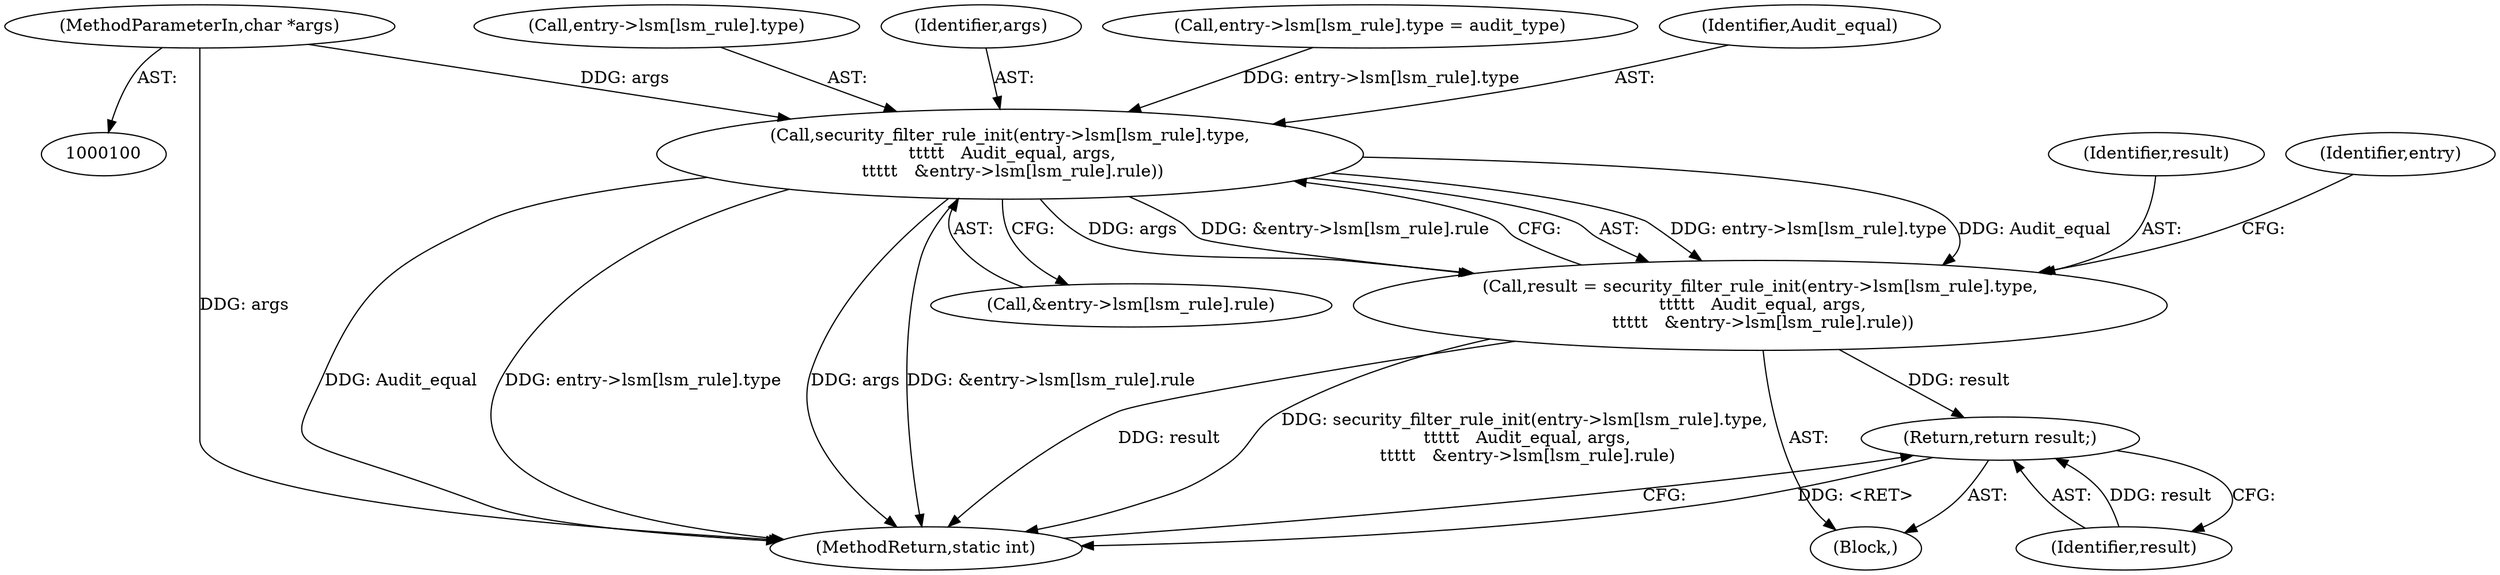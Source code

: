 digraph "0_linux_867c20265459d30a01b021a9c1e81fb4c5832aa9@pointer" {
"1000102" [label="(MethodParameterIn,char *args)"];
"1000129" [label="(Call,security_filter_rule_init(entry->lsm[lsm_rule].type,\n \t\t\t\t\t   Audit_equal, args,\n \t\t\t\t\t   &entry->lsm[lsm_rule].rule))"];
"1000127" [label="(Call,result = security_filter_rule_init(entry->lsm[lsm_rule].type,\n \t\t\t\t\t   Audit_equal, args,\n \t\t\t\t\t   &entry->lsm[lsm_rule].rule))"];
"1000159" [label="(Return,return result;)"];
"1000137" [label="(Identifier,Audit_equal)"];
"1000152" [label="(Identifier,entry)"];
"1000130" [label="(Call,entry->lsm[lsm_rule].type)"];
"1000127" [label="(Call,result = security_filter_rule_init(entry->lsm[lsm_rule].type,\n \t\t\t\t\t   Audit_equal, args,\n \t\t\t\t\t   &entry->lsm[lsm_rule].rule))"];
"1000139" [label="(Call,&entry->lsm[lsm_rule].rule)"];
"1000128" [label="(Identifier,result)"];
"1000159" [label="(Return,return result;)"];
"1000160" [label="(Identifier,result)"];
"1000102" [label="(MethodParameterIn,char *args)"];
"1000138" [label="(Identifier,args)"];
"1000118" [label="(Call,entry->lsm[lsm_rule].type = audit_type)"];
"1000161" [label="(MethodReturn,static int)"];
"1000105" [label="(Block,)"];
"1000129" [label="(Call,security_filter_rule_init(entry->lsm[lsm_rule].type,\n \t\t\t\t\t   Audit_equal, args,\n \t\t\t\t\t   &entry->lsm[lsm_rule].rule))"];
"1000102" -> "1000100"  [label="AST: "];
"1000102" -> "1000161"  [label="DDG: args"];
"1000102" -> "1000129"  [label="DDG: args"];
"1000129" -> "1000127"  [label="AST: "];
"1000129" -> "1000139"  [label="CFG: "];
"1000130" -> "1000129"  [label="AST: "];
"1000137" -> "1000129"  [label="AST: "];
"1000138" -> "1000129"  [label="AST: "];
"1000139" -> "1000129"  [label="AST: "];
"1000127" -> "1000129"  [label="CFG: "];
"1000129" -> "1000161"  [label="DDG: &entry->lsm[lsm_rule].rule"];
"1000129" -> "1000161"  [label="DDG: Audit_equal"];
"1000129" -> "1000161"  [label="DDG: entry->lsm[lsm_rule].type"];
"1000129" -> "1000161"  [label="DDG: args"];
"1000129" -> "1000127"  [label="DDG: entry->lsm[lsm_rule].type"];
"1000129" -> "1000127"  [label="DDG: Audit_equal"];
"1000129" -> "1000127"  [label="DDG: args"];
"1000129" -> "1000127"  [label="DDG: &entry->lsm[lsm_rule].rule"];
"1000118" -> "1000129"  [label="DDG: entry->lsm[lsm_rule].type"];
"1000127" -> "1000105"  [label="AST: "];
"1000128" -> "1000127"  [label="AST: "];
"1000152" -> "1000127"  [label="CFG: "];
"1000127" -> "1000161"  [label="DDG: security_filter_rule_init(entry->lsm[lsm_rule].type,\n \t\t\t\t\t   Audit_equal, args,\n \t\t\t\t\t   &entry->lsm[lsm_rule].rule)"];
"1000127" -> "1000161"  [label="DDG: result"];
"1000127" -> "1000159"  [label="DDG: result"];
"1000159" -> "1000105"  [label="AST: "];
"1000159" -> "1000160"  [label="CFG: "];
"1000160" -> "1000159"  [label="AST: "];
"1000161" -> "1000159"  [label="CFG: "];
"1000159" -> "1000161"  [label="DDG: <RET>"];
"1000160" -> "1000159"  [label="DDG: result"];
}
